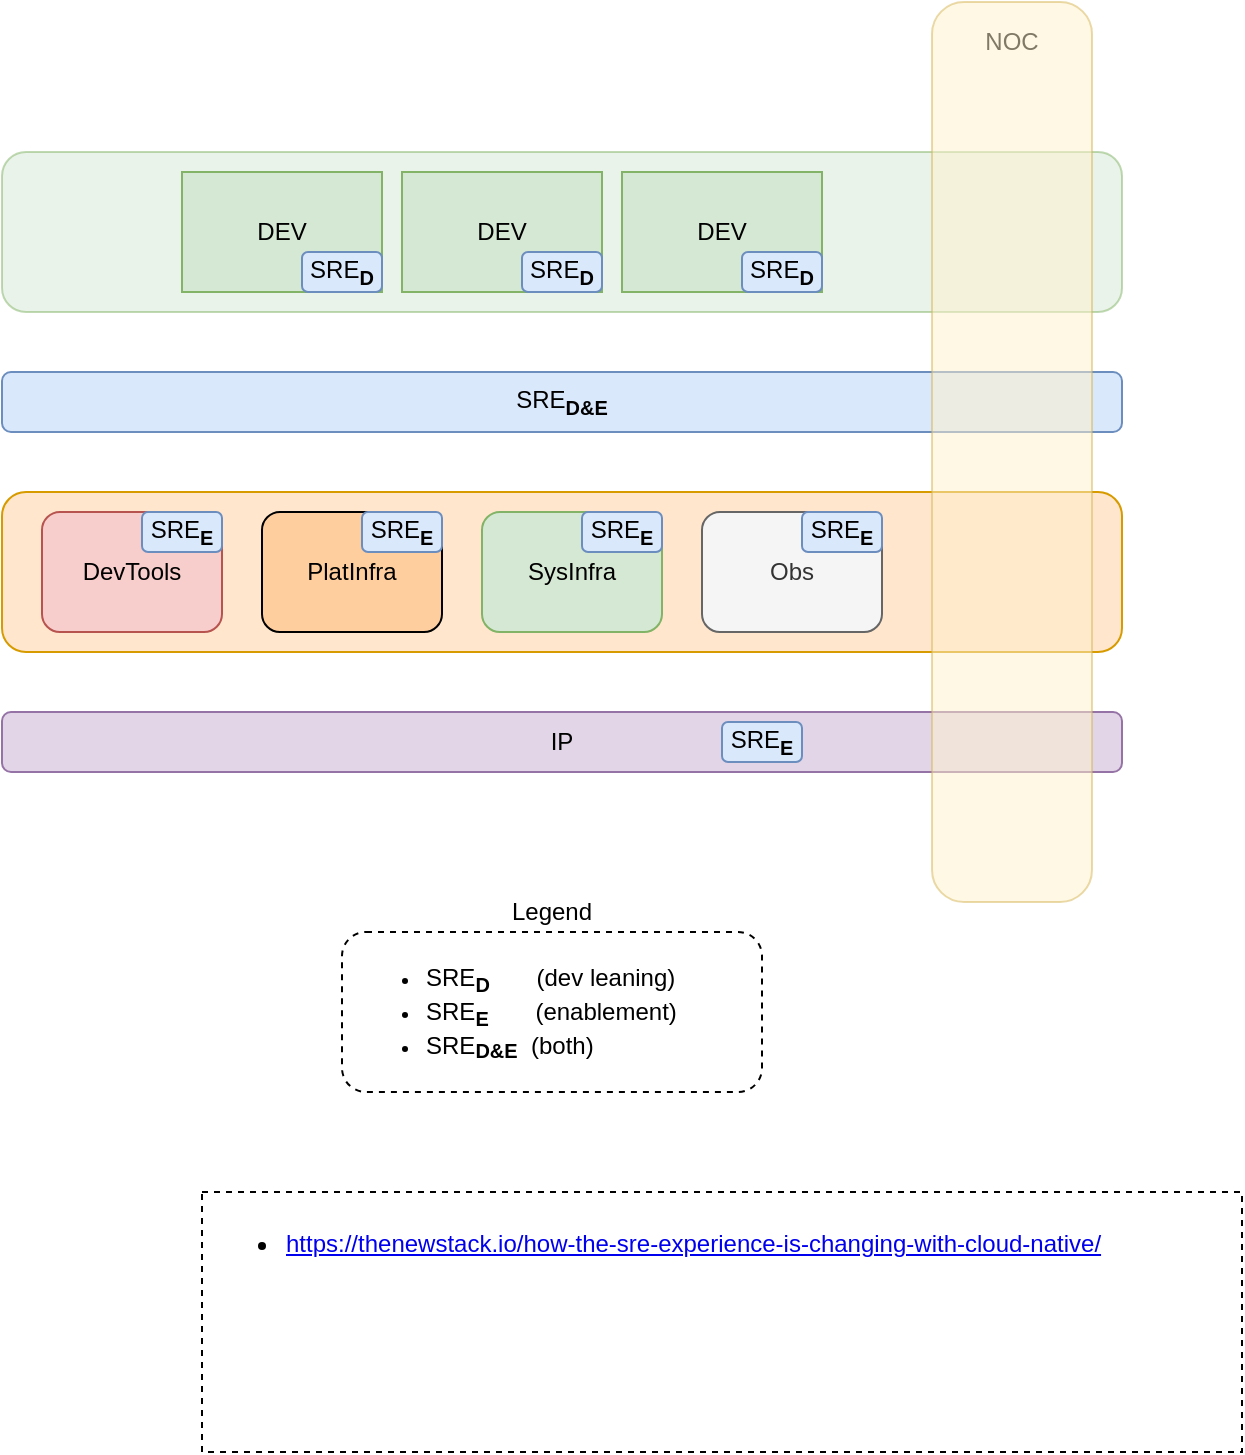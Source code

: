 <mxfile version="15.7.3" type="github">
  <diagram id="242WrnPpueNoaaV4P62U" name="Page-1">
    <mxGraphModel dx="786" dy="1129" grid="1" gridSize="10" guides="1" tooltips="1" connect="1" arrows="1" fold="1" page="1" pageScale="1" pageWidth="850" pageHeight="1100" math="0" shadow="0">
      <root>
        <mxCell id="0" />
        <mxCell id="1" parent="0" />
        <mxCell id="Y_CSwOIgOMEYVsaUiqx3-28" value="" style="rounded=1;whiteSpace=wrap;html=1;fillColor=#d5e8d4;align=center;verticalAlign=top;opacity=50;strokeColor=#82b366;" parent="1" vertex="1">
          <mxGeometry x="40" y="280" width="560" height="80" as="geometry" />
        </mxCell>
        <mxCell id="Y_CSwOIgOMEYVsaUiqx3-14" value="" style="rounded=1;whiteSpace=wrap;html=1;fillColor=#ffe6cc;strokeColor=#d79b00;" parent="1" vertex="1">
          <mxGeometry x="40" y="450" width="560" height="80" as="geometry" />
        </mxCell>
        <mxCell id="Y_CSwOIgOMEYVsaUiqx3-6" value="&lt;span style=&quot;text-align: left&quot;&gt;SRE&lt;/span&gt;&lt;sub style=&quot;text-align: left&quot;&gt;&lt;b&gt;D&amp;amp;E&lt;/b&gt;&lt;/sub&gt;" style="rounded=1;whiteSpace=wrap;html=1;fillColor=#dae8fc;strokeColor=#6c8ebf;" parent="1" vertex="1">
          <mxGeometry x="40" y="390" width="560" height="30" as="geometry" />
        </mxCell>
        <mxCell id="Y_CSwOIgOMEYVsaUiqx3-7" value="DevTools" style="rounded=1;whiteSpace=wrap;html=1;fillColor=#f8cecc;strokeColor=#b85450;" parent="1" vertex="1">
          <mxGeometry x="60" y="460" width="90" height="60" as="geometry" />
        </mxCell>
        <mxCell id="Y_CSwOIgOMEYVsaUiqx3-8" value="Obs" style="rounded=1;whiteSpace=wrap;html=1;fillColor=#f5f5f5;fontColor=#333333;strokeColor=#666666;" parent="1" vertex="1">
          <mxGeometry x="390" y="460" width="90" height="60" as="geometry" />
        </mxCell>
        <mxCell id="Y_CSwOIgOMEYVsaUiqx3-9" value="PlatInfra" style="rounded=1;whiteSpace=wrap;html=1;fillColor=#FFCE9F;" parent="1" vertex="1">
          <mxGeometry x="170" y="460" width="90" height="60" as="geometry" />
        </mxCell>
        <mxCell id="Y_CSwOIgOMEYVsaUiqx3-10" value="SysInfra" style="rounded=1;whiteSpace=wrap;html=1;fillColor=#d5e8d4;strokeColor=#82b366;" parent="1" vertex="1">
          <mxGeometry x="280" y="460" width="90" height="60" as="geometry" />
        </mxCell>
        <mxCell id="Y_CSwOIgOMEYVsaUiqx3-11" value="IP" style="rounded=1;whiteSpace=wrap;html=1;fillColor=#e1d5e7;strokeColor=#9673a6;" parent="1" vertex="1">
          <mxGeometry x="40" y="560" width="560" height="30" as="geometry" />
        </mxCell>
        <mxCell id="Y_CSwOIgOMEYVsaUiqx3-15" value="" style="group" parent="1" vertex="1" connectable="0">
          <mxGeometry x="130" y="290" width="100" height="60" as="geometry" />
        </mxCell>
        <mxCell id="Y_CSwOIgOMEYVsaUiqx3-3" value="DEV" style="rounded=0;whiteSpace=wrap;html=1;fillColor=#d5e8d4;strokeColor=#82b366;" parent="Y_CSwOIgOMEYVsaUiqx3-15" vertex="1">
          <mxGeometry width="100" height="60" as="geometry" />
        </mxCell>
        <mxCell id="Y_CSwOIgOMEYVsaUiqx3-12" value="&lt;span style=&quot;text-align: left&quot;&gt;SRE&lt;/span&gt;&lt;sub style=&quot;text-align: left&quot;&gt;&lt;font size=&quot;1&quot;&gt;&lt;b&gt;D&lt;/b&gt;&lt;/font&gt;&lt;/sub&gt;" style="rounded=1;whiteSpace=wrap;html=1;fillColor=#dae8fc;strokeColor=#6c8ebf;" parent="Y_CSwOIgOMEYVsaUiqx3-15" vertex="1">
          <mxGeometry x="60" y="40" width="40" height="20" as="geometry" />
        </mxCell>
        <mxCell id="Y_CSwOIgOMEYVsaUiqx3-22" value="NOC" style="text;html=1;strokeColor=none;fillColor=none;align=center;verticalAlign=middle;whiteSpace=wrap;rounded=0;opacity=50;" parent="1" vertex="1">
          <mxGeometry x="515" y="210" width="60" height="30" as="geometry" />
        </mxCell>
        <mxCell id="Y_CSwOIgOMEYVsaUiqx3-29" value="&lt;span style=&quot;text-align: left&quot;&gt;SRE&lt;/span&gt;&lt;sub style=&quot;text-align: left&quot;&gt;&lt;font size=&quot;1&quot;&gt;&lt;b&gt;E&lt;/b&gt;&lt;/font&gt;&lt;/sub&gt;" style="rounded=1;whiteSpace=wrap;html=1;fillColor=#dae8fc;strokeColor=#6c8ebf;" parent="1" vertex="1">
          <mxGeometry x="110" y="460" width="40" height="20" as="geometry" />
        </mxCell>
        <mxCell id="Y_CSwOIgOMEYVsaUiqx3-34" value="" style="group" parent="1" vertex="1" connectable="0">
          <mxGeometry x="240" y="290" width="100" height="60" as="geometry" />
        </mxCell>
        <mxCell id="Y_CSwOIgOMEYVsaUiqx3-35" value="DEV" style="rounded=0;whiteSpace=wrap;html=1;fillColor=#d5e8d4;strokeColor=#82b366;" parent="Y_CSwOIgOMEYVsaUiqx3-34" vertex="1">
          <mxGeometry width="100" height="60" as="geometry" />
        </mxCell>
        <mxCell id="Y_CSwOIgOMEYVsaUiqx3-36" value="&lt;span style=&quot;text-align: left&quot;&gt;SRE&lt;/span&gt;&lt;sub style=&quot;text-align: left&quot;&gt;&lt;font size=&quot;1&quot;&gt;&lt;b&gt;D&lt;/b&gt;&lt;/font&gt;&lt;/sub&gt;" style="rounded=1;whiteSpace=wrap;html=1;fillColor=#dae8fc;strokeColor=#6c8ebf;" parent="Y_CSwOIgOMEYVsaUiqx3-34" vertex="1">
          <mxGeometry x="60" y="40" width="40" height="20" as="geometry" />
        </mxCell>
        <mxCell id="Y_CSwOIgOMEYVsaUiqx3-37" value="" style="group" parent="1" vertex="1" connectable="0">
          <mxGeometry x="350" y="290" width="100" height="60" as="geometry" />
        </mxCell>
        <mxCell id="Y_CSwOIgOMEYVsaUiqx3-38" value="DEV" style="rounded=0;whiteSpace=wrap;html=1;fillColor=#d5e8d4;strokeColor=#82b366;" parent="Y_CSwOIgOMEYVsaUiqx3-37" vertex="1">
          <mxGeometry width="100" height="60" as="geometry" />
        </mxCell>
        <mxCell id="Y_CSwOIgOMEYVsaUiqx3-46" value="&lt;span style=&quot;text-align: left&quot;&gt;SRE&lt;/span&gt;&lt;sub style=&quot;text-align: left&quot;&gt;&lt;font size=&quot;1&quot;&gt;&lt;b&gt;D&lt;/b&gt;&lt;/font&gt;&lt;/sub&gt;" style="rounded=1;whiteSpace=wrap;html=1;fillColor=#dae8fc;strokeColor=#6c8ebf;" parent="Y_CSwOIgOMEYVsaUiqx3-37" vertex="1">
          <mxGeometry x="60" y="40" width="40" height="20" as="geometry" />
        </mxCell>
        <mxCell id="Y_CSwOIgOMEYVsaUiqx3-40" value="&lt;span style=&quot;text-align: left&quot;&gt;SRE&lt;/span&gt;&lt;sub style=&quot;text-align: left&quot;&gt;&lt;font size=&quot;1&quot;&gt;&lt;b&gt;E&lt;/b&gt;&lt;/font&gt;&lt;/sub&gt;" style="rounded=1;whiteSpace=wrap;html=1;fillColor=#dae8fc;strokeColor=#6c8ebf;" parent="1" vertex="1">
          <mxGeometry x="220" y="460" width="40" height="20" as="geometry" />
        </mxCell>
        <mxCell id="Y_CSwOIgOMEYVsaUiqx3-41" value="&lt;span style=&quot;text-align: left&quot;&gt;SRE&lt;/span&gt;&lt;sub style=&quot;text-align: left&quot;&gt;&lt;font size=&quot;1&quot;&gt;&lt;b&gt;E&lt;/b&gt;&lt;/font&gt;&lt;/sub&gt;" style="rounded=1;whiteSpace=wrap;html=1;fillColor=#dae8fc;strokeColor=#6c8ebf;" parent="1" vertex="1">
          <mxGeometry x="330" y="460" width="40" height="20" as="geometry" />
        </mxCell>
        <mxCell id="Y_CSwOIgOMEYVsaUiqx3-42" value="&lt;span style=&quot;text-align: left&quot;&gt;SRE&lt;/span&gt;&lt;sub style=&quot;text-align: left&quot;&gt;&lt;font size=&quot;1&quot;&gt;&lt;b&gt;E&lt;/b&gt;&lt;/font&gt;&lt;/sub&gt;" style="rounded=1;whiteSpace=wrap;html=1;fillColor=#dae8fc;strokeColor=#6c8ebf;" parent="1" vertex="1">
          <mxGeometry x="440" y="460" width="40" height="20" as="geometry" />
        </mxCell>
        <mxCell id="Y_CSwOIgOMEYVsaUiqx3-43" value="&lt;ul&gt;&lt;li&gt;&lt;span style=&quot;font-size: 12px&quot;&gt;SRE&lt;/span&gt;&lt;sub&gt;&lt;font size=&quot;1&quot;&gt;&lt;b&gt;D&lt;/b&gt;&lt;/font&gt;&lt;/sub&gt;&lt;span style=&quot;font-size: 12px&quot;&gt;&amp;nbsp; &amp;nbsp; &amp;nbsp; &amp;nbsp;(dev leaning)&lt;/span&gt;&lt;/li&gt;&lt;li&gt;&lt;span style=&quot;font-size: 12px&quot;&gt;SRE&lt;/span&gt;&lt;sub&gt;&lt;font size=&quot;1&quot;&gt;&lt;b&gt;E&lt;/b&gt;&lt;/font&gt;&lt;/sub&gt;&lt;span style=&quot;font-size: 12px&quot;&gt;&amp;nbsp; &amp;nbsp; &amp;nbsp; &amp;nbsp;(enablement)&lt;/span&gt;&lt;/li&gt;&lt;li&gt;&lt;span style=&quot;font-size: 12px&quot;&gt;SRE&lt;/span&gt;&lt;sub&gt;&lt;font style=&quot;font-size: 10px&quot;&gt;&lt;b&gt;D&amp;amp;E&lt;/b&gt;&lt;/font&gt;&lt;/sub&gt;&lt;span style=&quot;font-size: 12px&quot;&gt;&amp;nbsp; (both)&lt;br&gt;&lt;/span&gt;&lt;/li&gt;&lt;/ul&gt;" style="rounded=1;whiteSpace=wrap;html=1;fontSize=9;fillColor=default;gradientDirection=east;align=left;verticalAlign=top;dashed=1;" parent="1" vertex="1">
          <mxGeometry x="210" y="670" width="210" height="80" as="geometry" />
        </mxCell>
        <mxCell id="Y_CSwOIgOMEYVsaUiqx3-44" value="&lt;font style=&quot;font-size: 12px&quot;&gt;Legend&lt;/font&gt;" style="text;html=1;strokeColor=none;fillColor=none;align=center;verticalAlign=middle;whiteSpace=wrap;rounded=0;fontSize=10;" parent="1" vertex="1">
          <mxGeometry x="255" y="640" width="120" height="39" as="geometry" />
        </mxCell>
        <mxCell id="Y_CSwOIgOMEYVsaUiqx3-13" value="" style="rounded=1;whiteSpace=wrap;html=1;arcSize=20;rotation=90;fillColor=#fff2cc;strokeColor=#d6b656;opacity=50;verticalAlign=middle;horizontal=0;labelPosition=left;verticalLabelPosition=middle;align=right;" parent="1" vertex="1">
          <mxGeometry x="320" y="390" width="450" height="80" as="geometry" />
        </mxCell>
        <mxCell id="MORbc10rPdh_s_zfttG--1" value="&lt;ul&gt;&lt;li&gt;&lt;a href=&quot;https://thenewstack.io/how-the-sre-experience-is-changing-with-cloud-native/&quot;&gt;https://thenewstack.io/how-the-sre-experience-is-changing-with-cloud-native/&lt;/a&gt;&lt;br&gt;&lt;/li&gt;&lt;/ul&gt;" style="whiteSpace=wrap;html=1;dashed=1;fontSize=12;fillColor=default;gradientColor=none;gradientDirection=east;align=left;verticalAlign=top;" vertex="1" parent="1">
          <mxGeometry x="140" y="800" width="520" height="130" as="geometry" />
        </mxCell>
        <mxCell id="MORbc10rPdh_s_zfttG--2" value="&lt;span style=&quot;text-align: left&quot;&gt;SRE&lt;/span&gt;&lt;sub style=&quot;text-align: left&quot;&gt;&lt;font size=&quot;1&quot;&gt;&lt;b&gt;E&lt;/b&gt;&lt;/font&gt;&lt;/sub&gt;" style="rounded=1;whiteSpace=wrap;html=1;fillColor=#dae8fc;strokeColor=#6c8ebf;" vertex="1" parent="1">
          <mxGeometry x="400" y="565" width="40" height="20" as="geometry" />
        </mxCell>
      </root>
    </mxGraphModel>
  </diagram>
</mxfile>
